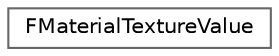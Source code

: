 digraph "Graphical Class Hierarchy"
{
 // INTERACTIVE_SVG=YES
 // LATEX_PDF_SIZE
  bgcolor="transparent";
  edge [fontname=Helvetica,fontsize=10,labelfontname=Helvetica,labelfontsize=10];
  node [fontname=Helvetica,fontsize=10,shape=box,height=0.2,width=0.4];
  rankdir="LR";
  Node0 [id="Node000000",label="FMaterialTextureValue",height=0.2,width=0.4,color="grey40", fillcolor="white", style="filled",URL="$db/d49/structFMaterialTextureValue.html",tooltip=" "];
}
